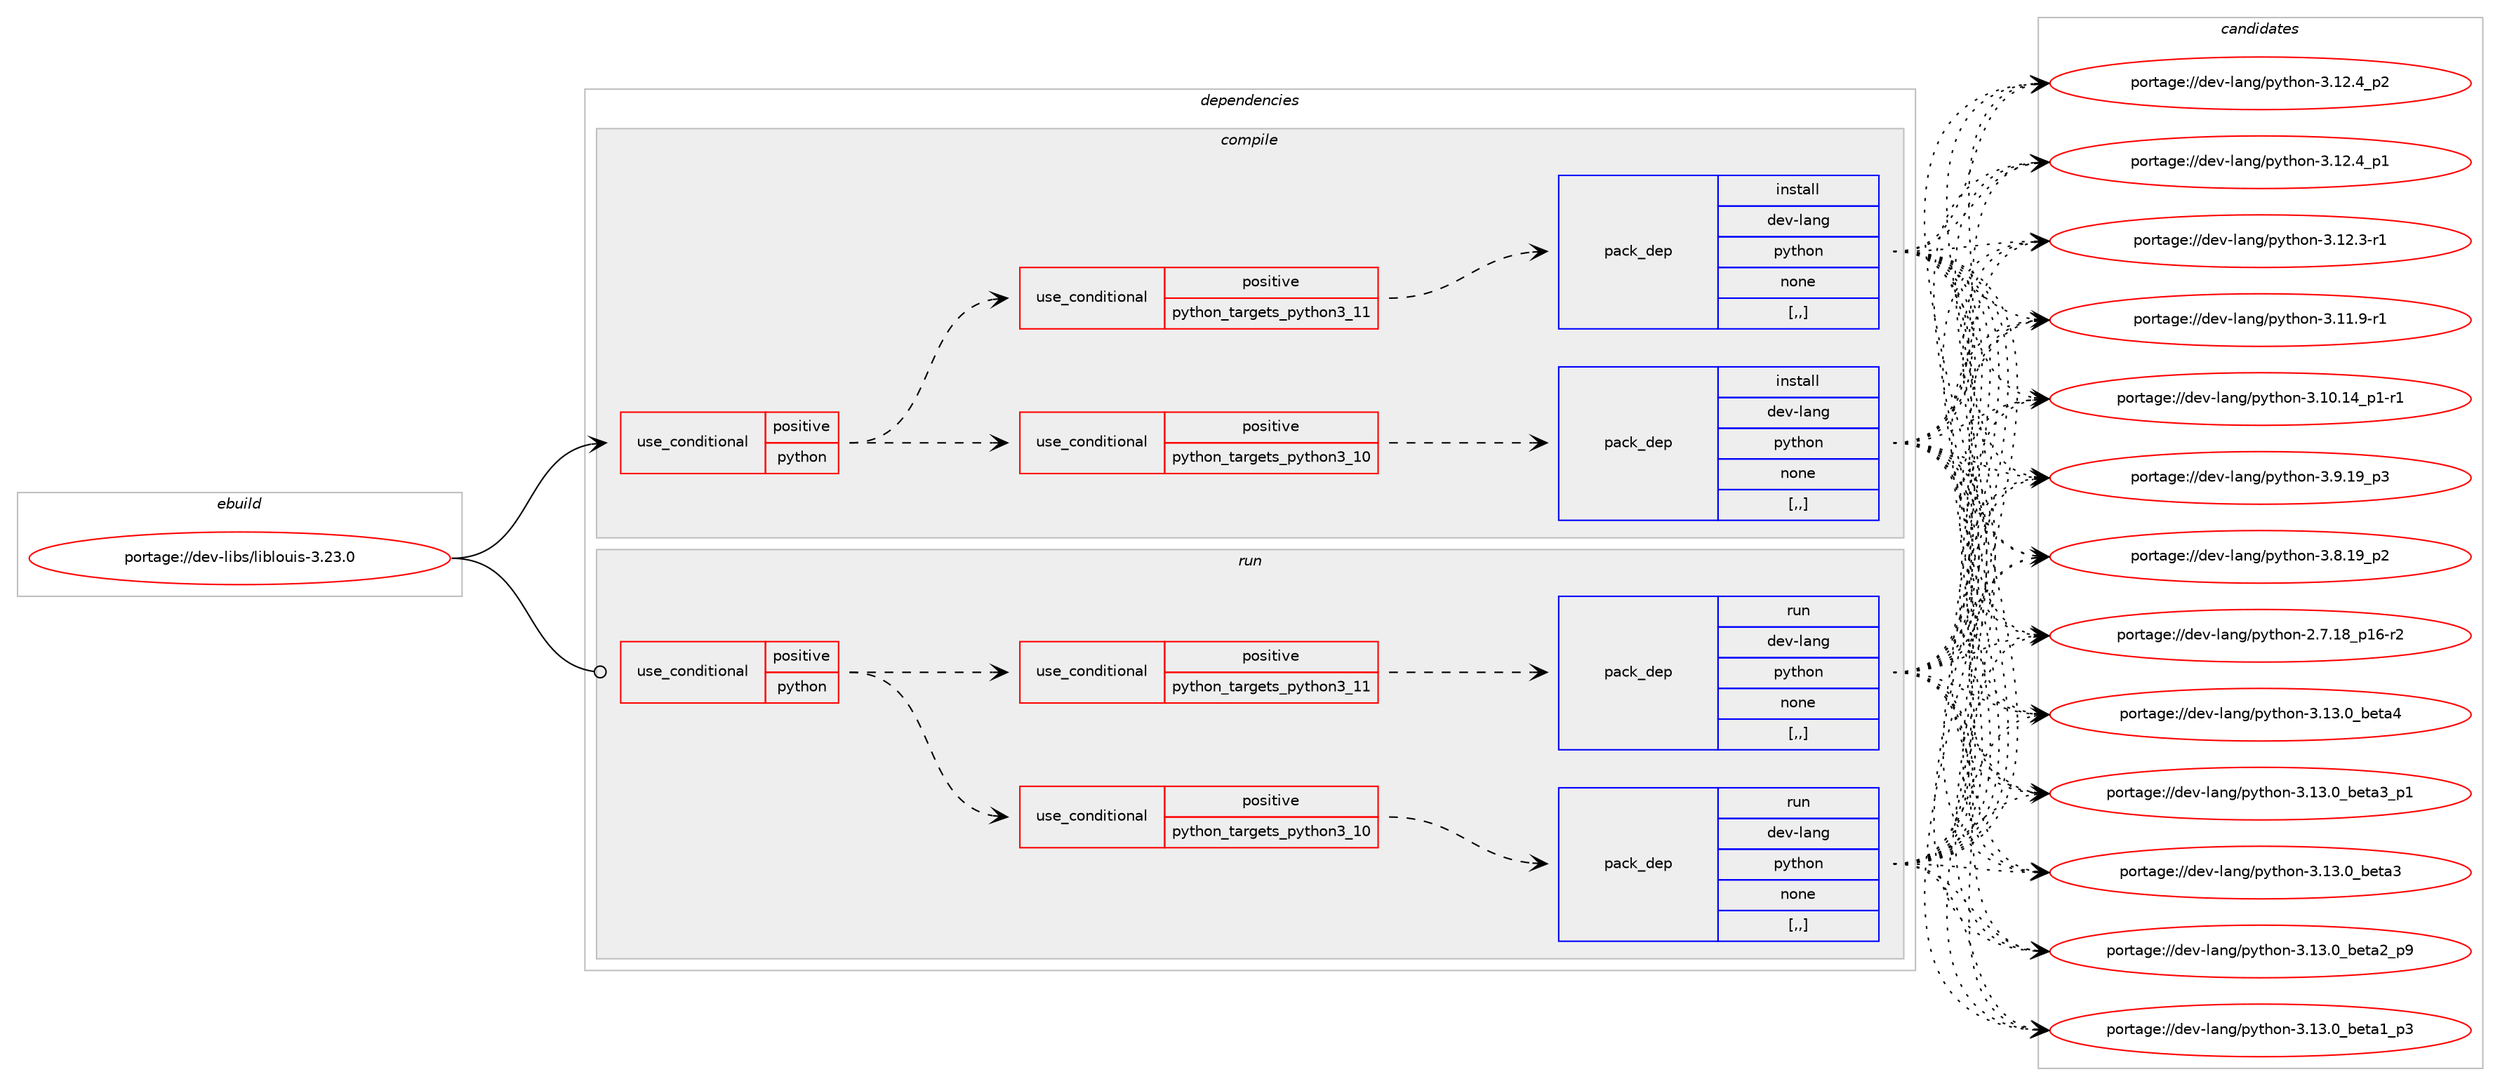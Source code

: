 digraph prolog {

# *************
# Graph options
# *************

newrank=true;
concentrate=true;
compound=true;
graph [rankdir=LR,fontname=Helvetica,fontsize=10,ranksep=1.5];#, ranksep=2.5, nodesep=0.2];
edge  [arrowhead=vee];
node  [fontname=Helvetica,fontsize=10];

# **********
# The ebuild
# **********

subgraph cluster_leftcol {
color=gray;
label=<<i>ebuild</i>>;
id [label="portage://dev-libs/liblouis-3.23.0", color=red, width=4, href="../dev-libs/liblouis-3.23.0.svg"];
}

# ****************
# The dependencies
# ****************

subgraph cluster_midcol {
color=gray;
label=<<i>dependencies</i>>;
subgraph cluster_compile {
fillcolor="#eeeeee";
style=filled;
label=<<i>compile</i>>;
subgraph cond26960 {
dependency110630 [label=<<TABLE BORDER="0" CELLBORDER="1" CELLSPACING="0" CELLPADDING="4"><TR><TD ROWSPAN="3" CELLPADDING="10">use_conditional</TD></TR><TR><TD>positive</TD></TR><TR><TD>python</TD></TR></TABLE>>, shape=none, color=red];
subgraph cond26961 {
dependency110631 [label=<<TABLE BORDER="0" CELLBORDER="1" CELLSPACING="0" CELLPADDING="4"><TR><TD ROWSPAN="3" CELLPADDING="10">use_conditional</TD></TR><TR><TD>positive</TD></TR><TR><TD>python_targets_python3_10</TD></TR></TABLE>>, shape=none, color=red];
subgraph pack82476 {
dependency110632 [label=<<TABLE BORDER="0" CELLBORDER="1" CELLSPACING="0" CELLPADDING="4" WIDTH="220"><TR><TD ROWSPAN="6" CELLPADDING="30">pack_dep</TD></TR><TR><TD WIDTH="110">install</TD></TR><TR><TD>dev-lang</TD></TR><TR><TD>python</TD></TR><TR><TD>none</TD></TR><TR><TD>[,,]</TD></TR></TABLE>>, shape=none, color=blue];
}
dependency110631:e -> dependency110632:w [weight=20,style="dashed",arrowhead="vee"];
}
dependency110630:e -> dependency110631:w [weight=20,style="dashed",arrowhead="vee"];
subgraph cond26962 {
dependency110633 [label=<<TABLE BORDER="0" CELLBORDER="1" CELLSPACING="0" CELLPADDING="4"><TR><TD ROWSPAN="3" CELLPADDING="10">use_conditional</TD></TR><TR><TD>positive</TD></TR><TR><TD>python_targets_python3_11</TD></TR></TABLE>>, shape=none, color=red];
subgraph pack82477 {
dependency110634 [label=<<TABLE BORDER="0" CELLBORDER="1" CELLSPACING="0" CELLPADDING="4" WIDTH="220"><TR><TD ROWSPAN="6" CELLPADDING="30">pack_dep</TD></TR><TR><TD WIDTH="110">install</TD></TR><TR><TD>dev-lang</TD></TR><TR><TD>python</TD></TR><TR><TD>none</TD></TR><TR><TD>[,,]</TD></TR></TABLE>>, shape=none, color=blue];
}
dependency110633:e -> dependency110634:w [weight=20,style="dashed",arrowhead="vee"];
}
dependency110630:e -> dependency110633:w [weight=20,style="dashed",arrowhead="vee"];
}
id:e -> dependency110630:w [weight=20,style="solid",arrowhead="vee"];
}
subgraph cluster_compileandrun {
fillcolor="#eeeeee";
style=filled;
label=<<i>compile and run</i>>;
}
subgraph cluster_run {
fillcolor="#eeeeee";
style=filled;
label=<<i>run</i>>;
subgraph cond26963 {
dependency110635 [label=<<TABLE BORDER="0" CELLBORDER="1" CELLSPACING="0" CELLPADDING="4"><TR><TD ROWSPAN="3" CELLPADDING="10">use_conditional</TD></TR><TR><TD>positive</TD></TR><TR><TD>python</TD></TR></TABLE>>, shape=none, color=red];
subgraph cond26964 {
dependency110636 [label=<<TABLE BORDER="0" CELLBORDER="1" CELLSPACING="0" CELLPADDING="4"><TR><TD ROWSPAN="3" CELLPADDING="10">use_conditional</TD></TR><TR><TD>positive</TD></TR><TR><TD>python_targets_python3_10</TD></TR></TABLE>>, shape=none, color=red];
subgraph pack82478 {
dependency110637 [label=<<TABLE BORDER="0" CELLBORDER="1" CELLSPACING="0" CELLPADDING="4" WIDTH="220"><TR><TD ROWSPAN="6" CELLPADDING="30">pack_dep</TD></TR><TR><TD WIDTH="110">run</TD></TR><TR><TD>dev-lang</TD></TR><TR><TD>python</TD></TR><TR><TD>none</TD></TR><TR><TD>[,,]</TD></TR></TABLE>>, shape=none, color=blue];
}
dependency110636:e -> dependency110637:w [weight=20,style="dashed",arrowhead="vee"];
}
dependency110635:e -> dependency110636:w [weight=20,style="dashed",arrowhead="vee"];
subgraph cond26965 {
dependency110638 [label=<<TABLE BORDER="0" CELLBORDER="1" CELLSPACING="0" CELLPADDING="4"><TR><TD ROWSPAN="3" CELLPADDING="10">use_conditional</TD></TR><TR><TD>positive</TD></TR><TR><TD>python_targets_python3_11</TD></TR></TABLE>>, shape=none, color=red];
subgraph pack82479 {
dependency110639 [label=<<TABLE BORDER="0" CELLBORDER="1" CELLSPACING="0" CELLPADDING="4" WIDTH="220"><TR><TD ROWSPAN="6" CELLPADDING="30">pack_dep</TD></TR><TR><TD WIDTH="110">run</TD></TR><TR><TD>dev-lang</TD></TR><TR><TD>python</TD></TR><TR><TD>none</TD></TR><TR><TD>[,,]</TD></TR></TABLE>>, shape=none, color=blue];
}
dependency110638:e -> dependency110639:w [weight=20,style="dashed",arrowhead="vee"];
}
dependency110635:e -> dependency110638:w [weight=20,style="dashed",arrowhead="vee"];
}
id:e -> dependency110635:w [weight=20,style="solid",arrowhead="odot"];
}
}

# **************
# The candidates
# **************

subgraph cluster_choices {
rank=same;
color=gray;
label=<<i>candidates</i>>;

subgraph choice82476 {
color=black;
nodesep=1;
choice1001011184510897110103471121211161041111104551464951464895981011169752 [label="portage://dev-lang/python-3.13.0_beta4", color=red, width=4,href="../dev-lang/python-3.13.0_beta4.svg"];
choice10010111845108971101034711212111610411111045514649514648959810111697519511249 [label="portage://dev-lang/python-3.13.0_beta3_p1", color=red, width=4,href="../dev-lang/python-3.13.0_beta3_p1.svg"];
choice1001011184510897110103471121211161041111104551464951464895981011169751 [label="portage://dev-lang/python-3.13.0_beta3", color=red, width=4,href="../dev-lang/python-3.13.0_beta3.svg"];
choice10010111845108971101034711212111610411111045514649514648959810111697509511257 [label="portage://dev-lang/python-3.13.0_beta2_p9", color=red, width=4,href="../dev-lang/python-3.13.0_beta2_p9.svg"];
choice10010111845108971101034711212111610411111045514649514648959810111697499511251 [label="portage://dev-lang/python-3.13.0_beta1_p3", color=red, width=4,href="../dev-lang/python-3.13.0_beta1_p3.svg"];
choice100101118451089711010347112121116104111110455146495046529511250 [label="portage://dev-lang/python-3.12.4_p2", color=red, width=4,href="../dev-lang/python-3.12.4_p2.svg"];
choice100101118451089711010347112121116104111110455146495046529511249 [label="portage://dev-lang/python-3.12.4_p1", color=red, width=4,href="../dev-lang/python-3.12.4_p1.svg"];
choice100101118451089711010347112121116104111110455146495046514511449 [label="portage://dev-lang/python-3.12.3-r1", color=red, width=4,href="../dev-lang/python-3.12.3-r1.svg"];
choice100101118451089711010347112121116104111110455146494946574511449 [label="portage://dev-lang/python-3.11.9-r1", color=red, width=4,href="../dev-lang/python-3.11.9-r1.svg"];
choice100101118451089711010347112121116104111110455146494846495295112494511449 [label="portage://dev-lang/python-3.10.14_p1-r1", color=red, width=4,href="../dev-lang/python-3.10.14_p1-r1.svg"];
choice100101118451089711010347112121116104111110455146574649579511251 [label="portage://dev-lang/python-3.9.19_p3", color=red, width=4,href="../dev-lang/python-3.9.19_p3.svg"];
choice100101118451089711010347112121116104111110455146564649579511250 [label="portage://dev-lang/python-3.8.19_p2", color=red, width=4,href="../dev-lang/python-3.8.19_p2.svg"];
choice100101118451089711010347112121116104111110455046554649569511249544511450 [label="portage://dev-lang/python-2.7.18_p16-r2", color=red, width=4,href="../dev-lang/python-2.7.18_p16-r2.svg"];
dependency110632:e -> choice1001011184510897110103471121211161041111104551464951464895981011169752:w [style=dotted,weight="100"];
dependency110632:e -> choice10010111845108971101034711212111610411111045514649514648959810111697519511249:w [style=dotted,weight="100"];
dependency110632:e -> choice1001011184510897110103471121211161041111104551464951464895981011169751:w [style=dotted,weight="100"];
dependency110632:e -> choice10010111845108971101034711212111610411111045514649514648959810111697509511257:w [style=dotted,weight="100"];
dependency110632:e -> choice10010111845108971101034711212111610411111045514649514648959810111697499511251:w [style=dotted,weight="100"];
dependency110632:e -> choice100101118451089711010347112121116104111110455146495046529511250:w [style=dotted,weight="100"];
dependency110632:e -> choice100101118451089711010347112121116104111110455146495046529511249:w [style=dotted,weight="100"];
dependency110632:e -> choice100101118451089711010347112121116104111110455146495046514511449:w [style=dotted,weight="100"];
dependency110632:e -> choice100101118451089711010347112121116104111110455146494946574511449:w [style=dotted,weight="100"];
dependency110632:e -> choice100101118451089711010347112121116104111110455146494846495295112494511449:w [style=dotted,weight="100"];
dependency110632:e -> choice100101118451089711010347112121116104111110455146574649579511251:w [style=dotted,weight="100"];
dependency110632:e -> choice100101118451089711010347112121116104111110455146564649579511250:w [style=dotted,weight="100"];
dependency110632:e -> choice100101118451089711010347112121116104111110455046554649569511249544511450:w [style=dotted,weight="100"];
}
subgraph choice82477 {
color=black;
nodesep=1;
choice1001011184510897110103471121211161041111104551464951464895981011169752 [label="portage://dev-lang/python-3.13.0_beta4", color=red, width=4,href="../dev-lang/python-3.13.0_beta4.svg"];
choice10010111845108971101034711212111610411111045514649514648959810111697519511249 [label="portage://dev-lang/python-3.13.0_beta3_p1", color=red, width=4,href="../dev-lang/python-3.13.0_beta3_p1.svg"];
choice1001011184510897110103471121211161041111104551464951464895981011169751 [label="portage://dev-lang/python-3.13.0_beta3", color=red, width=4,href="../dev-lang/python-3.13.0_beta3.svg"];
choice10010111845108971101034711212111610411111045514649514648959810111697509511257 [label="portage://dev-lang/python-3.13.0_beta2_p9", color=red, width=4,href="../dev-lang/python-3.13.0_beta2_p9.svg"];
choice10010111845108971101034711212111610411111045514649514648959810111697499511251 [label="portage://dev-lang/python-3.13.0_beta1_p3", color=red, width=4,href="../dev-lang/python-3.13.0_beta1_p3.svg"];
choice100101118451089711010347112121116104111110455146495046529511250 [label="portage://dev-lang/python-3.12.4_p2", color=red, width=4,href="../dev-lang/python-3.12.4_p2.svg"];
choice100101118451089711010347112121116104111110455146495046529511249 [label="portage://dev-lang/python-3.12.4_p1", color=red, width=4,href="../dev-lang/python-3.12.4_p1.svg"];
choice100101118451089711010347112121116104111110455146495046514511449 [label="portage://dev-lang/python-3.12.3-r1", color=red, width=4,href="../dev-lang/python-3.12.3-r1.svg"];
choice100101118451089711010347112121116104111110455146494946574511449 [label="portage://dev-lang/python-3.11.9-r1", color=red, width=4,href="../dev-lang/python-3.11.9-r1.svg"];
choice100101118451089711010347112121116104111110455146494846495295112494511449 [label="portage://dev-lang/python-3.10.14_p1-r1", color=red, width=4,href="../dev-lang/python-3.10.14_p1-r1.svg"];
choice100101118451089711010347112121116104111110455146574649579511251 [label="portage://dev-lang/python-3.9.19_p3", color=red, width=4,href="../dev-lang/python-3.9.19_p3.svg"];
choice100101118451089711010347112121116104111110455146564649579511250 [label="portage://dev-lang/python-3.8.19_p2", color=red, width=4,href="../dev-lang/python-3.8.19_p2.svg"];
choice100101118451089711010347112121116104111110455046554649569511249544511450 [label="portage://dev-lang/python-2.7.18_p16-r2", color=red, width=4,href="../dev-lang/python-2.7.18_p16-r2.svg"];
dependency110634:e -> choice1001011184510897110103471121211161041111104551464951464895981011169752:w [style=dotted,weight="100"];
dependency110634:e -> choice10010111845108971101034711212111610411111045514649514648959810111697519511249:w [style=dotted,weight="100"];
dependency110634:e -> choice1001011184510897110103471121211161041111104551464951464895981011169751:w [style=dotted,weight="100"];
dependency110634:e -> choice10010111845108971101034711212111610411111045514649514648959810111697509511257:w [style=dotted,weight="100"];
dependency110634:e -> choice10010111845108971101034711212111610411111045514649514648959810111697499511251:w [style=dotted,weight="100"];
dependency110634:e -> choice100101118451089711010347112121116104111110455146495046529511250:w [style=dotted,weight="100"];
dependency110634:e -> choice100101118451089711010347112121116104111110455146495046529511249:w [style=dotted,weight="100"];
dependency110634:e -> choice100101118451089711010347112121116104111110455146495046514511449:w [style=dotted,weight="100"];
dependency110634:e -> choice100101118451089711010347112121116104111110455146494946574511449:w [style=dotted,weight="100"];
dependency110634:e -> choice100101118451089711010347112121116104111110455146494846495295112494511449:w [style=dotted,weight="100"];
dependency110634:e -> choice100101118451089711010347112121116104111110455146574649579511251:w [style=dotted,weight="100"];
dependency110634:e -> choice100101118451089711010347112121116104111110455146564649579511250:w [style=dotted,weight="100"];
dependency110634:e -> choice100101118451089711010347112121116104111110455046554649569511249544511450:w [style=dotted,weight="100"];
}
subgraph choice82478 {
color=black;
nodesep=1;
choice1001011184510897110103471121211161041111104551464951464895981011169752 [label="portage://dev-lang/python-3.13.0_beta4", color=red, width=4,href="../dev-lang/python-3.13.0_beta4.svg"];
choice10010111845108971101034711212111610411111045514649514648959810111697519511249 [label="portage://dev-lang/python-3.13.0_beta3_p1", color=red, width=4,href="../dev-lang/python-3.13.0_beta3_p1.svg"];
choice1001011184510897110103471121211161041111104551464951464895981011169751 [label="portage://dev-lang/python-3.13.0_beta3", color=red, width=4,href="../dev-lang/python-3.13.0_beta3.svg"];
choice10010111845108971101034711212111610411111045514649514648959810111697509511257 [label="portage://dev-lang/python-3.13.0_beta2_p9", color=red, width=4,href="../dev-lang/python-3.13.0_beta2_p9.svg"];
choice10010111845108971101034711212111610411111045514649514648959810111697499511251 [label="portage://dev-lang/python-3.13.0_beta1_p3", color=red, width=4,href="../dev-lang/python-3.13.0_beta1_p3.svg"];
choice100101118451089711010347112121116104111110455146495046529511250 [label="portage://dev-lang/python-3.12.4_p2", color=red, width=4,href="../dev-lang/python-3.12.4_p2.svg"];
choice100101118451089711010347112121116104111110455146495046529511249 [label="portage://dev-lang/python-3.12.4_p1", color=red, width=4,href="../dev-lang/python-3.12.4_p1.svg"];
choice100101118451089711010347112121116104111110455146495046514511449 [label="portage://dev-lang/python-3.12.3-r1", color=red, width=4,href="../dev-lang/python-3.12.3-r1.svg"];
choice100101118451089711010347112121116104111110455146494946574511449 [label="portage://dev-lang/python-3.11.9-r1", color=red, width=4,href="../dev-lang/python-3.11.9-r1.svg"];
choice100101118451089711010347112121116104111110455146494846495295112494511449 [label="portage://dev-lang/python-3.10.14_p1-r1", color=red, width=4,href="../dev-lang/python-3.10.14_p1-r1.svg"];
choice100101118451089711010347112121116104111110455146574649579511251 [label="portage://dev-lang/python-3.9.19_p3", color=red, width=4,href="../dev-lang/python-3.9.19_p3.svg"];
choice100101118451089711010347112121116104111110455146564649579511250 [label="portage://dev-lang/python-3.8.19_p2", color=red, width=4,href="../dev-lang/python-3.8.19_p2.svg"];
choice100101118451089711010347112121116104111110455046554649569511249544511450 [label="portage://dev-lang/python-2.7.18_p16-r2", color=red, width=4,href="../dev-lang/python-2.7.18_p16-r2.svg"];
dependency110637:e -> choice1001011184510897110103471121211161041111104551464951464895981011169752:w [style=dotted,weight="100"];
dependency110637:e -> choice10010111845108971101034711212111610411111045514649514648959810111697519511249:w [style=dotted,weight="100"];
dependency110637:e -> choice1001011184510897110103471121211161041111104551464951464895981011169751:w [style=dotted,weight="100"];
dependency110637:e -> choice10010111845108971101034711212111610411111045514649514648959810111697509511257:w [style=dotted,weight="100"];
dependency110637:e -> choice10010111845108971101034711212111610411111045514649514648959810111697499511251:w [style=dotted,weight="100"];
dependency110637:e -> choice100101118451089711010347112121116104111110455146495046529511250:w [style=dotted,weight="100"];
dependency110637:e -> choice100101118451089711010347112121116104111110455146495046529511249:w [style=dotted,weight="100"];
dependency110637:e -> choice100101118451089711010347112121116104111110455146495046514511449:w [style=dotted,weight="100"];
dependency110637:e -> choice100101118451089711010347112121116104111110455146494946574511449:w [style=dotted,weight="100"];
dependency110637:e -> choice100101118451089711010347112121116104111110455146494846495295112494511449:w [style=dotted,weight="100"];
dependency110637:e -> choice100101118451089711010347112121116104111110455146574649579511251:w [style=dotted,weight="100"];
dependency110637:e -> choice100101118451089711010347112121116104111110455146564649579511250:w [style=dotted,weight="100"];
dependency110637:e -> choice100101118451089711010347112121116104111110455046554649569511249544511450:w [style=dotted,weight="100"];
}
subgraph choice82479 {
color=black;
nodesep=1;
choice1001011184510897110103471121211161041111104551464951464895981011169752 [label="portage://dev-lang/python-3.13.0_beta4", color=red, width=4,href="../dev-lang/python-3.13.0_beta4.svg"];
choice10010111845108971101034711212111610411111045514649514648959810111697519511249 [label="portage://dev-lang/python-3.13.0_beta3_p1", color=red, width=4,href="../dev-lang/python-3.13.0_beta3_p1.svg"];
choice1001011184510897110103471121211161041111104551464951464895981011169751 [label="portage://dev-lang/python-3.13.0_beta3", color=red, width=4,href="../dev-lang/python-3.13.0_beta3.svg"];
choice10010111845108971101034711212111610411111045514649514648959810111697509511257 [label="portage://dev-lang/python-3.13.0_beta2_p9", color=red, width=4,href="../dev-lang/python-3.13.0_beta2_p9.svg"];
choice10010111845108971101034711212111610411111045514649514648959810111697499511251 [label="portage://dev-lang/python-3.13.0_beta1_p3", color=red, width=4,href="../dev-lang/python-3.13.0_beta1_p3.svg"];
choice100101118451089711010347112121116104111110455146495046529511250 [label="portage://dev-lang/python-3.12.4_p2", color=red, width=4,href="../dev-lang/python-3.12.4_p2.svg"];
choice100101118451089711010347112121116104111110455146495046529511249 [label="portage://dev-lang/python-3.12.4_p1", color=red, width=4,href="../dev-lang/python-3.12.4_p1.svg"];
choice100101118451089711010347112121116104111110455146495046514511449 [label="portage://dev-lang/python-3.12.3-r1", color=red, width=4,href="../dev-lang/python-3.12.3-r1.svg"];
choice100101118451089711010347112121116104111110455146494946574511449 [label="portage://dev-lang/python-3.11.9-r1", color=red, width=4,href="../dev-lang/python-3.11.9-r1.svg"];
choice100101118451089711010347112121116104111110455146494846495295112494511449 [label="portage://dev-lang/python-3.10.14_p1-r1", color=red, width=4,href="../dev-lang/python-3.10.14_p1-r1.svg"];
choice100101118451089711010347112121116104111110455146574649579511251 [label="portage://dev-lang/python-3.9.19_p3", color=red, width=4,href="../dev-lang/python-3.9.19_p3.svg"];
choice100101118451089711010347112121116104111110455146564649579511250 [label="portage://dev-lang/python-3.8.19_p2", color=red, width=4,href="../dev-lang/python-3.8.19_p2.svg"];
choice100101118451089711010347112121116104111110455046554649569511249544511450 [label="portage://dev-lang/python-2.7.18_p16-r2", color=red, width=4,href="../dev-lang/python-2.7.18_p16-r2.svg"];
dependency110639:e -> choice1001011184510897110103471121211161041111104551464951464895981011169752:w [style=dotted,weight="100"];
dependency110639:e -> choice10010111845108971101034711212111610411111045514649514648959810111697519511249:w [style=dotted,weight="100"];
dependency110639:e -> choice1001011184510897110103471121211161041111104551464951464895981011169751:w [style=dotted,weight="100"];
dependency110639:e -> choice10010111845108971101034711212111610411111045514649514648959810111697509511257:w [style=dotted,weight="100"];
dependency110639:e -> choice10010111845108971101034711212111610411111045514649514648959810111697499511251:w [style=dotted,weight="100"];
dependency110639:e -> choice100101118451089711010347112121116104111110455146495046529511250:w [style=dotted,weight="100"];
dependency110639:e -> choice100101118451089711010347112121116104111110455146495046529511249:w [style=dotted,weight="100"];
dependency110639:e -> choice100101118451089711010347112121116104111110455146495046514511449:w [style=dotted,weight="100"];
dependency110639:e -> choice100101118451089711010347112121116104111110455146494946574511449:w [style=dotted,weight="100"];
dependency110639:e -> choice100101118451089711010347112121116104111110455146494846495295112494511449:w [style=dotted,weight="100"];
dependency110639:e -> choice100101118451089711010347112121116104111110455146574649579511251:w [style=dotted,weight="100"];
dependency110639:e -> choice100101118451089711010347112121116104111110455146564649579511250:w [style=dotted,weight="100"];
dependency110639:e -> choice100101118451089711010347112121116104111110455046554649569511249544511450:w [style=dotted,weight="100"];
}
}

}
